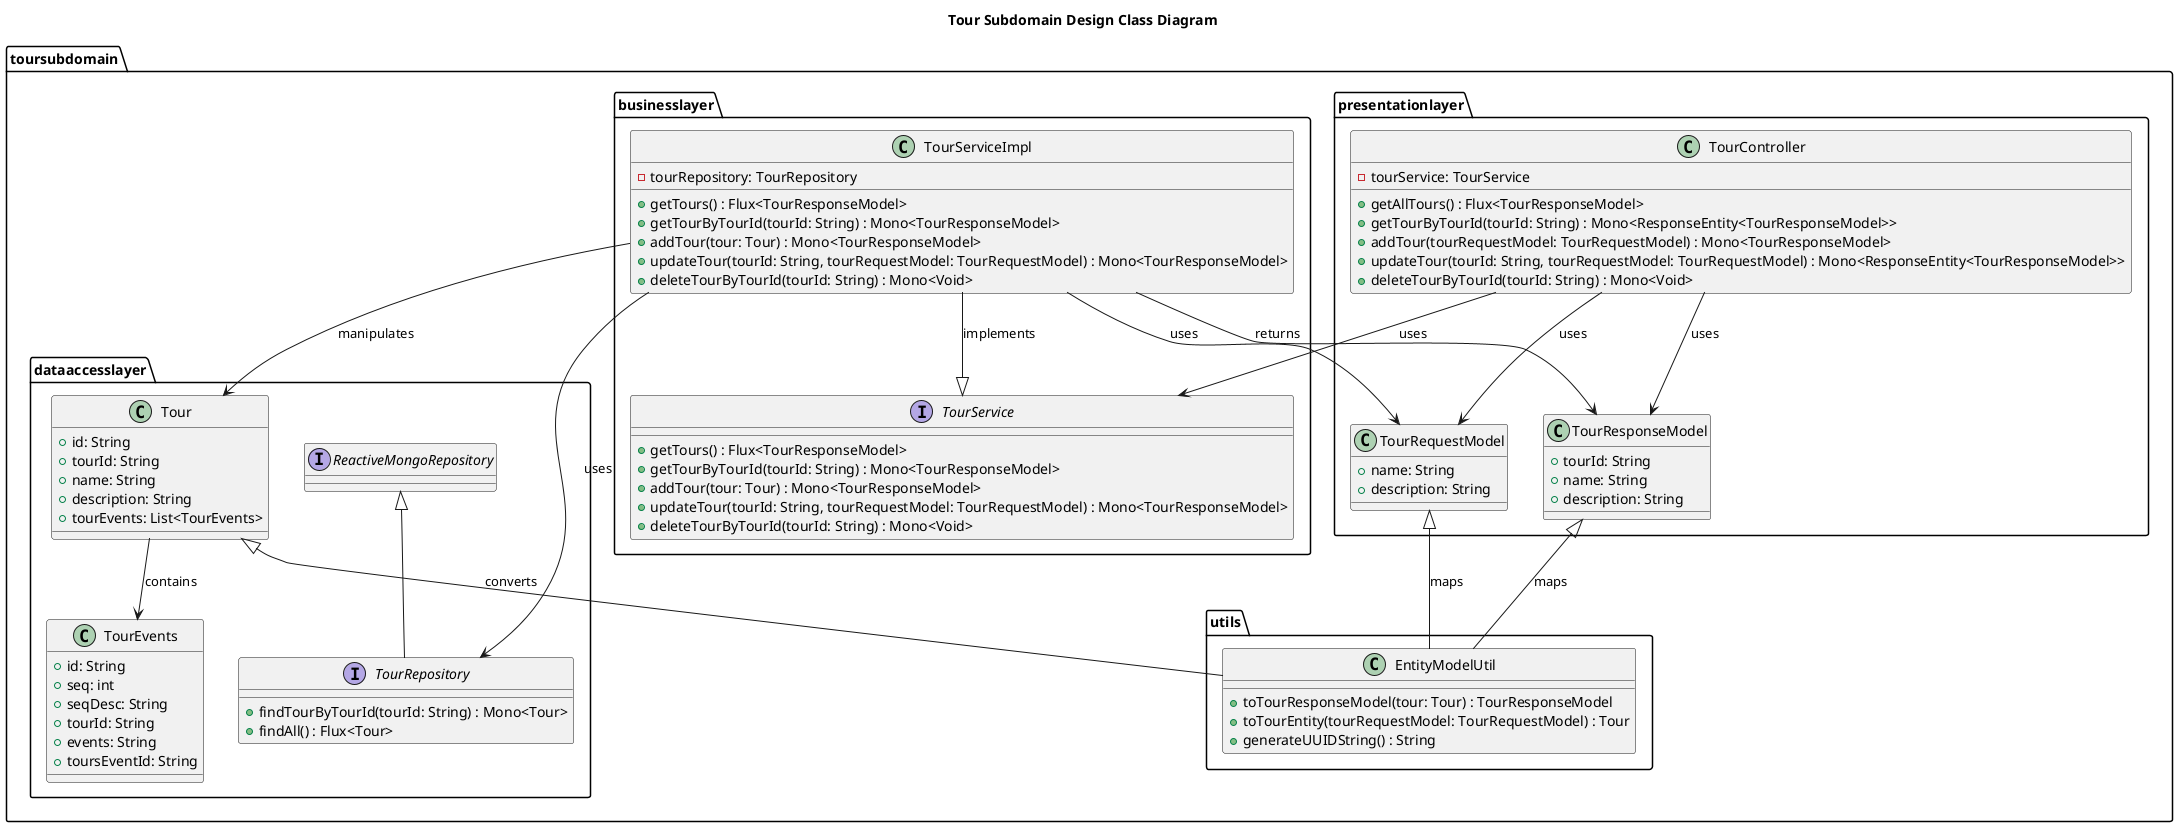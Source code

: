 @startuml
title Tour Subdomain Design Class Diagram

package "toursubdomain" {

    package "businesslayer" {
        interface TourService {
            + getTours() : Flux<TourResponseModel>
            + getTourByTourId(tourId: String) : Mono<TourResponseModel>
            + addTour(tour: Tour) : Mono<TourResponseModel>
            + updateTour(tourId: String, tourRequestModel: TourRequestModel) : Mono<TourResponseModel>
            + deleteTourByTourId(tourId: String) : Mono<Void>
        }

        class TourServiceImpl {
            - tourRepository: TourRepository
            + getTours() : Flux<TourResponseModel>
            + getTourByTourId(tourId: String) : Mono<TourResponseModel>
            + addTour(tour: Tour) : Mono<TourResponseModel>
            + updateTour(tourId: String, tourRequestModel: TourRequestModel) : Mono<TourResponseModel>
            + deleteTourByTourId(tourId: String) : Mono<Void>
        }
    }

    package "dataaccesslayer" {
        class Tour {
            + id: String
            + tourId: String
            + name: String
            + description: String
            + tourEvents: List<TourEvents>
        }

        class TourEvents {
            + id: String
            + seq: int
            + seqDesc: String
            + tourId: String
            + events: String
            + toursEventId: String
        }

        interface TourRepository extends ReactiveMongoRepository {
            + findTourByTourId(tourId: String) : Mono<Tour>
            + findAll() : Flux<Tour>
        }
    }

    package "presentationlayer" {
        class TourRequestModel {
            + name: String
            + description: String
        }

        class TourResponseModel {
            + tourId: String
            + name: String
            + description: String
        }

        class TourController {
            - tourService: TourService
            + getAllTours() : Flux<TourResponseModel>
            + getTourByTourId(tourId: String) : Mono<ResponseEntity<TourResponseModel>>
            + addTour(tourRequestModel: TourRequestModel) : Mono<TourResponseModel>
            + updateTour(tourId: String, tourRequestModel: TourRequestModel) : Mono<ResponseEntity<TourResponseModel>>
            + deleteTourByTourId(tourId: String) : Mono<Void>
        }
    }

    package "utils" {
        class EntityModelUtil {
            + toTourResponseModel(tour: Tour) : TourResponseModel
            + toTourEntity(tourRequestModel: TourRequestModel) : Tour
            + generateUUIDString() : String
        }
    }

    TourServiceImpl -down-|> TourService : implements
    TourServiceImpl -down-> TourRepository : uses
    TourController -down-> TourService : uses
    TourController -down-> TourRequestModel : uses
    TourController -down-> TourResponseModel : uses
    TourServiceImpl -down-> Tour : manipulates
    TourServiceImpl -down-> TourRequestModel : uses
    TourServiceImpl -down-> TourResponseModel : returns
    EntityModelUtil -up-^ Tour : converts
    EntityModelUtil -up-^ TourRequestModel : maps
    EntityModelUtil -up-^ TourResponseModel : maps
    Tour -down-> TourEvents : contains
}

@enduml
